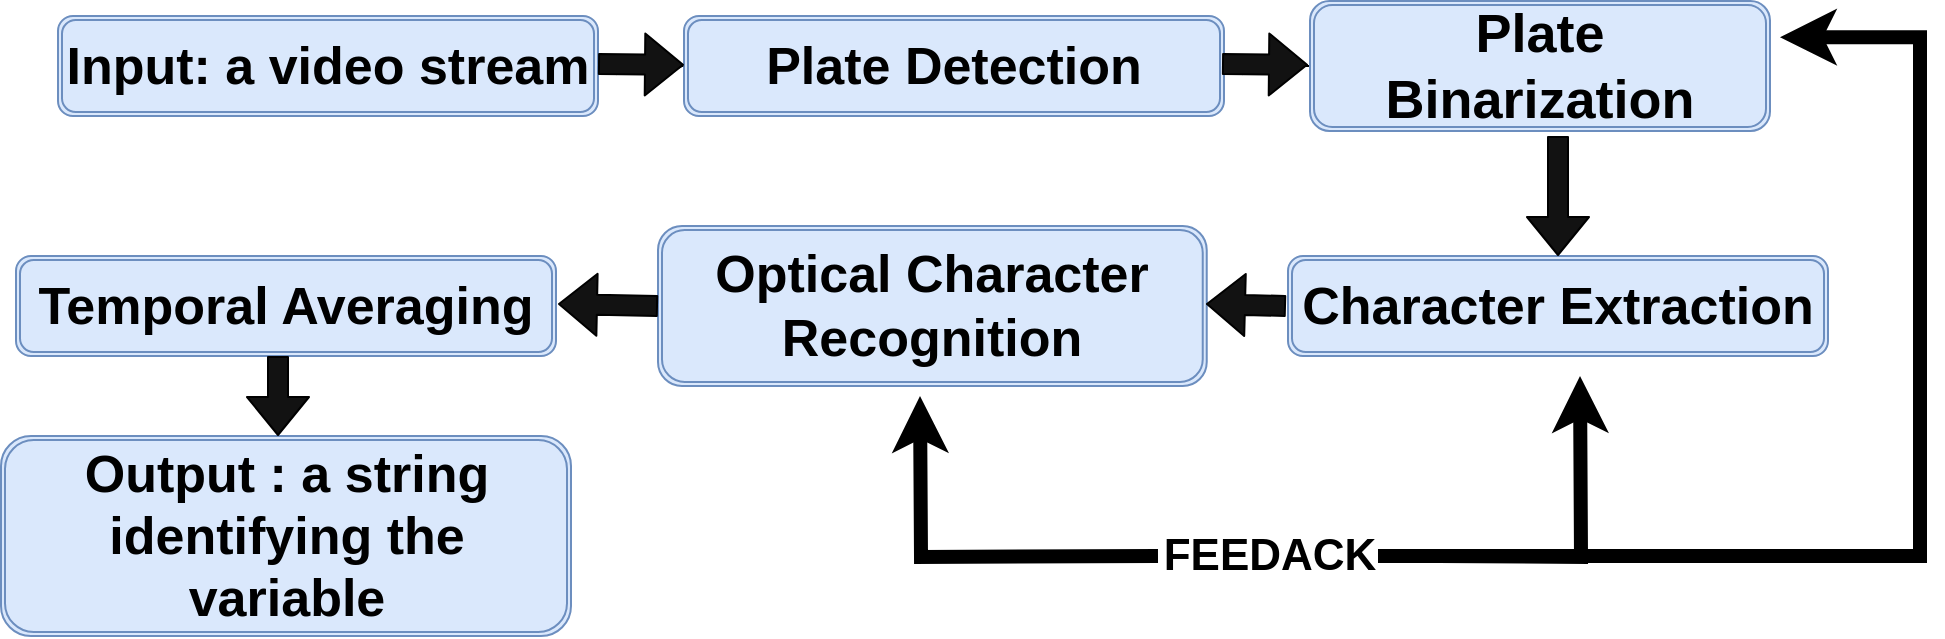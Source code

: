 <mxfile version="12.6.5" type="device"><diagram id="C5RBs43oDa-KdzZeNtuy" name="Page-1"><mxGraphModel dx="1296" dy="784" grid="1" gridSize="10" guides="1" tooltips="1" connect="1" arrows="1" fold="1" page="1" pageScale="1" pageWidth="1169" pageHeight="827" math="0" shadow="0"><root><mxCell id="WIyWlLk6GJQsqaUBKTNV-0"/><mxCell id="WIyWlLk6GJQsqaUBKTNV-1" parent="WIyWlLk6GJQsqaUBKTNV-0"/><mxCell id="Gnlu_ZFnvx0qXmDmvZOT-1" value="" style="edgeStyle=orthogonalEdgeStyle;rounded=0;orthogonalLoop=1;jettySize=auto;html=1;fillColor=#121212;" edge="1" parent="WIyWlLk6GJQsqaUBKTNV-1" source="RjtZG0wLGNoNEffAHx5Z-9" target="VT1uMhoJ0hOitKzP4eBh-0"><mxGeometry relative="1" as="geometry"/></mxCell><mxCell id="RjtZG0wLGNoNEffAHx5Z-9" value="&lt;font style=&quot;font-size: 26px&quot;&gt;&lt;b&gt;Plate Detection&lt;/b&gt;&lt;/font&gt;" style="shape=ext;double=1;rounded=1;whiteSpace=wrap;html=1;fillColor=#dae8fc;strokeColor=#6c8ebf;" parent="WIyWlLk6GJQsqaUBKTNV-1" vertex="1"><mxGeometry x="403" y="60" width="270" height="50" as="geometry"/></mxCell><mxCell id="Gnlu_ZFnvx0qXmDmvZOT-4" value="" style="edgeStyle=orthogonalEdgeStyle;rounded=0;orthogonalLoop=1;jettySize=auto;html=1;fillColor=#121212;" edge="1" parent="WIyWlLk6GJQsqaUBKTNV-1" source="RjtZG0wLGNoNEffAHx5Z-11" target="RjtZG0wLGNoNEffAHx5Z-9"><mxGeometry relative="1" as="geometry"/></mxCell><mxCell id="RjtZG0wLGNoNEffAHx5Z-11" value="&lt;b style=&quot;font-size: 27px&quot;&gt;Plate&lt;br&gt;Binarization&lt;/b&gt;" style="shape=ext;double=1;rounded=1;whiteSpace=wrap;html=1;fillColor=#dae8fc;strokeColor=#6c8ebf;" parent="WIyWlLk6GJQsqaUBKTNV-1" vertex="1"><mxGeometry x="716" y="52.5" width="230" height="65" as="geometry"/></mxCell><mxCell id="RjtZG0wLGNoNEffAHx5Z-16" value="&lt;font style=&quot;font-size: 26px&quot;&gt;&lt;b&gt;Character Extraction&lt;/b&gt;&lt;/font&gt;" style="shape=ext;double=1;rounded=1;whiteSpace=wrap;html=1;fillColor=#dae8fc;strokeColor=#6c8ebf;" parent="WIyWlLk6GJQsqaUBKTNV-1" vertex="1"><mxGeometry x="705" y="180" width="270" height="50" as="geometry"/></mxCell><mxCell id="RjtZG0wLGNoNEffAHx5Z-18" value="&lt;font style=&quot;font-size: 26px&quot;&gt;&lt;b&gt;Output : a string&lt;br&gt;identifying the variable&lt;br&gt;&lt;/b&gt;&lt;/font&gt;" style="shape=ext;double=1;rounded=1;whiteSpace=wrap;html=1;fillColor=#dae8fc;strokeColor=#6c8ebf;" parent="WIyWlLk6GJQsqaUBKTNV-1" vertex="1"><mxGeometry x="61.5" y="270" width="285" height="100" as="geometry"/></mxCell><mxCell id="Gnlu_ZFnvx0qXmDmvZOT-5" value="" style="edgeStyle=orthogonalEdgeStyle;rounded=0;orthogonalLoop=1;jettySize=auto;html=1;fillColor=#121212;" edge="1" parent="WIyWlLk6GJQsqaUBKTNV-1" source="VT1uMhoJ0hOitKzP4eBh-0" target="RjtZG0wLGNoNEffAHx5Z-9"><mxGeometry relative="1" as="geometry"/></mxCell><mxCell id="VT1uMhoJ0hOitKzP4eBh-0" value="&lt;span style=&quot;font-size: 26px&quot;&gt;&lt;b&gt;Input: a video stream&lt;/b&gt;&lt;/span&gt;" style="shape=ext;double=1;rounded=1;whiteSpace=wrap;html=1;fillColor=#dae8fc;strokeColor=#6c8ebf;" parent="WIyWlLk6GJQsqaUBKTNV-1" vertex="1"><mxGeometry x="90" y="60" width="270" height="50" as="geometry"/></mxCell><mxCell id="VT1uMhoJ0hOitKzP4eBh-1" value="&lt;font style=&quot;font-size: 26px&quot;&gt;&lt;b&gt;Optical Character&lt;br&gt;Recognition&lt;br&gt;&lt;/b&gt;&lt;/font&gt;" style="shape=ext;double=1;rounded=1;whiteSpace=wrap;html=1;fillColor=#dae8fc;strokeColor=#6c8ebf;" parent="WIyWlLk6GJQsqaUBKTNV-1" vertex="1"><mxGeometry x="390" y="165" width="274.37" height="80" as="geometry"/></mxCell><mxCell id="VT1uMhoJ0hOitKzP4eBh-3" value="&lt;font style=&quot;font-size: 26px&quot;&gt;&lt;b&gt;Temporal Averaging&lt;/b&gt;&lt;/font&gt;" style="shape=ext;double=1;rounded=1;whiteSpace=wrap;html=1;fillColor=#dae8fc;strokeColor=#6c8ebf;" parent="WIyWlLk6GJQsqaUBKTNV-1" vertex="1"><mxGeometry x="69" y="180" width="270" height="50" as="geometry"/></mxCell><mxCell id="Gnlu_ZFnvx0qXmDmvZOT-11" style="edgeStyle=orthogonalEdgeStyle;rounded=0;orthogonalLoop=1;jettySize=auto;html=1;fillColor=#121212;strokeWidth=7;" edge="1" parent="WIyWlLk6GJQsqaUBKTNV-1"><mxGeometry relative="1" as="geometry"><mxPoint x="851" y="240" as="targetPoint"/><mxPoint x="780" y="330" as="sourcePoint"/></mxGeometry></mxCell><mxCell id="Gnlu_ZFnvx0qXmDmvZOT-12" style="edgeStyle=orthogonalEdgeStyle;rounded=0;orthogonalLoop=1;jettySize=auto;html=1;fillColor=#121212;strokeWidth=7;" edge="1" parent="WIyWlLk6GJQsqaUBKTNV-1"><mxGeometry relative="1" as="geometry"><mxPoint x="521" y="250" as="targetPoint"/><mxPoint x="640" y="330" as="sourcePoint"/></mxGeometry></mxCell><mxCell id="Gnlu_ZFnvx0qXmDmvZOT-13" style="edgeStyle=orthogonalEdgeStyle;rounded=0;orthogonalLoop=1;jettySize=auto;html=1;fillColor=#121212;strokeWidth=7;" edge="1" parent="WIyWlLk6GJQsqaUBKTNV-1"><mxGeometry relative="1" as="geometry"><mxPoint x="951" y="70.588" as="targetPoint"/><mxPoint x="750" y="330" as="sourcePoint"/><Array as="points"><mxPoint x="1021" y="330"/><mxPoint x="1021" y="71"/></Array></mxGeometry></mxCell><mxCell id="pgLJTNNZhTWZQ8EsiJJ--6" value="&lt;b&gt;&lt;font style=&quot;font-size: 22px&quot;&gt;FEEDACK&lt;/font&gt;&lt;/b&gt;" style="text;html=1;strokeColor=none;fillColor=none;align=center;verticalAlign=middle;whiteSpace=wrap;rounded=0;rotation=0;" parent="WIyWlLk6GJQsqaUBKTNV-1" vertex="1"><mxGeometry x="676" y="320" width="40" height="20" as="geometry"/></mxCell><mxCell id="Gnlu_ZFnvx0qXmDmvZOT-0" value="" style="shape=flexArrow;endArrow=classic;html=1;fillColor=#121212;" edge="1" parent="WIyWlLk6GJQsqaUBKTNV-1"><mxGeometry width="50" height="50" relative="1" as="geometry"><mxPoint x="360" y="84" as="sourcePoint"/><mxPoint x="403" y="84.41" as="targetPoint"/></mxGeometry></mxCell><mxCell id="Gnlu_ZFnvx0qXmDmvZOT-3" value="" style="shape=flexArrow;endArrow=classic;html=1;fillColor=#121212;" edge="1" parent="WIyWlLk6GJQsqaUBKTNV-1"><mxGeometry width="50" height="50" relative="1" as="geometry"><mxPoint x="672" y="84" as="sourcePoint"/><mxPoint x="715.0" y="84.41" as="targetPoint"/></mxGeometry></mxCell><mxCell id="Gnlu_ZFnvx0qXmDmvZOT-6" value="" style="shape=flexArrow;endArrow=classic;html=1;fillColor=#121212;exitX=0;exitY=0.5;exitDx=0;exitDy=0;" edge="1" parent="WIyWlLk6GJQsqaUBKTNV-1" source="VT1uMhoJ0hOitKzP4eBh-1"><mxGeometry width="50" height="50" relative="1" as="geometry"><mxPoint x="373.0" y="204.41" as="sourcePoint"/><mxPoint x="340" y="204" as="targetPoint"/></mxGeometry></mxCell><mxCell id="Gnlu_ZFnvx0qXmDmvZOT-8" value="" style="shape=flexArrow;endArrow=classic;html=1;fillColor=#121212;exitX=0;exitY=0.5;exitDx=0;exitDy=0;" edge="1" parent="WIyWlLk6GJQsqaUBKTNV-1"><mxGeometry width="50" height="50" relative="1" as="geometry"><mxPoint x="704" y="205" as="sourcePoint"/><mxPoint x="664" y="204" as="targetPoint"/></mxGeometry></mxCell><mxCell id="Gnlu_ZFnvx0qXmDmvZOT-9" value="" style="shape=flexArrow;endArrow=classic;html=1;fillColor=#121212;" edge="1" parent="WIyWlLk6GJQsqaUBKTNV-1"><mxGeometry width="50" height="50" relative="1" as="geometry"><mxPoint x="840" y="120" as="sourcePoint"/><mxPoint x="840" y="180" as="targetPoint"/></mxGeometry></mxCell><mxCell id="Gnlu_ZFnvx0qXmDmvZOT-10" value="" style="shape=flexArrow;endArrow=classic;html=1;fillColor=#121212;" edge="1" parent="WIyWlLk6GJQsqaUBKTNV-1"><mxGeometry width="50" height="50" relative="1" as="geometry"><mxPoint x="200" y="230" as="sourcePoint"/><mxPoint x="200" y="270" as="targetPoint"/></mxGeometry></mxCell></root></mxGraphModel></diagram></mxfile>